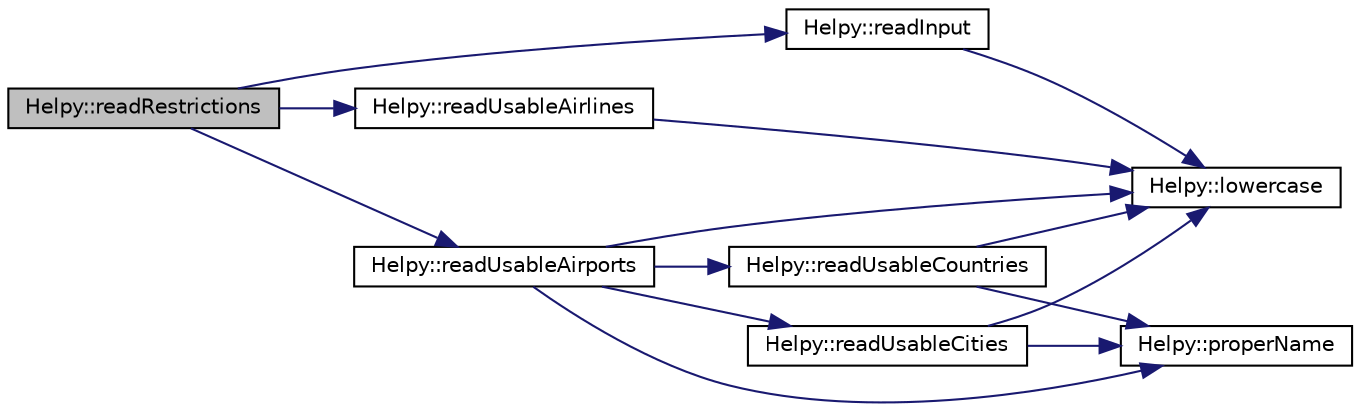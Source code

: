 digraph "Helpy::readRestrictions"
{
 // LATEX_PDF_SIZE
  edge [fontname="Helvetica",fontsize="10",labelfontname="Helvetica",labelfontsize="10"];
  node [fontname="Helvetica",fontsize="10",shape=record];
  rankdir="LR";
  Node1 [label="Helpy::readRestrictions",height=0.2,width=0.4,color="black", fillcolor="grey75", style="filled", fontcolor="black",tooltip="reads the Airlines and the Airports the user would like to use @complexity O(n^2)"];
  Node1 -> Node2 [color="midnightblue",fontsize="10",style="solid",fontname="Helvetica"];
  Node2 [label="Helpy::readInput",height=0.2,width=0.4,color="black", fillcolor="white", style="filled",URL="$classHelpy.html#aebbc6852064a21221d3fb054e97aaec3",tooltip="reads a line of user input @complexity O(n^2)"];
  Node2 -> Node3 [color="midnightblue",fontsize="10",style="solid",fontname="Helvetica"];
  Node3 [label="Helpy::lowercase",height=0.2,width=0.4,color="black", fillcolor="white", style="filled",URL="$classHelpy.html#a555c23037bdcba9c140448908cb67c34",tooltip="turns all the characters of a string into lowercase or uppercase @complexity O(n)"];
  Node1 -> Node4 [color="midnightblue",fontsize="10",style="solid",fontname="Helvetica"];
  Node4 [label="Helpy::readUsableAirlines",height=0.2,width=0.4,color="black", fillcolor="white", style="filled",URL="$classHelpy.html#ac96f8c02e2d55ed557a221b879d57d43",tooltip="reads from the console the selection of airlines to use @complexity O(n)"];
  Node4 -> Node3 [color="midnightblue",fontsize="10",style="solid",fontname="Helvetica"];
  Node1 -> Node5 [color="midnightblue",fontsize="10",style="solid",fontname="Helvetica"];
  Node5 [label="Helpy::readUsableAirports",height=0.2,width=0.4,color="black", fillcolor="white", style="filled",URL="$classHelpy.html#a50f67ed10ca5d7255237c81b5098924a",tooltip="reads the airports that the user wants to use @complexity O(n^2)"];
  Node5 -> Node3 [color="midnightblue",fontsize="10",style="solid",fontname="Helvetica"];
  Node5 -> Node6 [color="midnightblue",fontsize="10",style="solid",fontname="Helvetica"];
  Node6 [label="Helpy::properName",height=0.2,width=0.4,color="black", fillcolor="white", style="filled",URL="$classHelpy.html#ada23e5d42122289d1fa0d21ba080ec54",tooltip="takes a user inputted string and modifies it so that it becomes well-written @complexity O(n)"];
  Node5 -> Node7 [color="midnightblue",fontsize="10",style="solid",fontname="Helvetica"];
  Node7 [label="Helpy::readUsableCities",height=0.2,width=0.4,color="black", fillcolor="white", style="filled",URL="$classHelpy.html#a6101fe619f9ad4a830253790e6c70d0c",tooltip="reads from the console the selection of cities to consider @complexity O(n^2)"];
  Node7 -> Node3 [color="midnightblue",fontsize="10",style="solid",fontname="Helvetica"];
  Node7 -> Node6 [color="midnightblue",fontsize="10",style="solid",fontname="Helvetica"];
  Node5 -> Node8 [color="midnightblue",fontsize="10",style="solid",fontname="Helvetica"];
  Node8 [label="Helpy::readUsableCountries",height=0.2,width=0.4,color="black", fillcolor="white", style="filled",URL="$classHelpy.html#a4cfecf6a7a1a86dabca06048a7c49274",tooltip="reads from the console the selection of countries to consider @complexity O(n^2)"];
  Node8 -> Node3 [color="midnightblue",fontsize="10",style="solid",fontname="Helvetica"];
  Node8 -> Node6 [color="midnightblue",fontsize="10",style="solid",fontname="Helvetica"];
}
